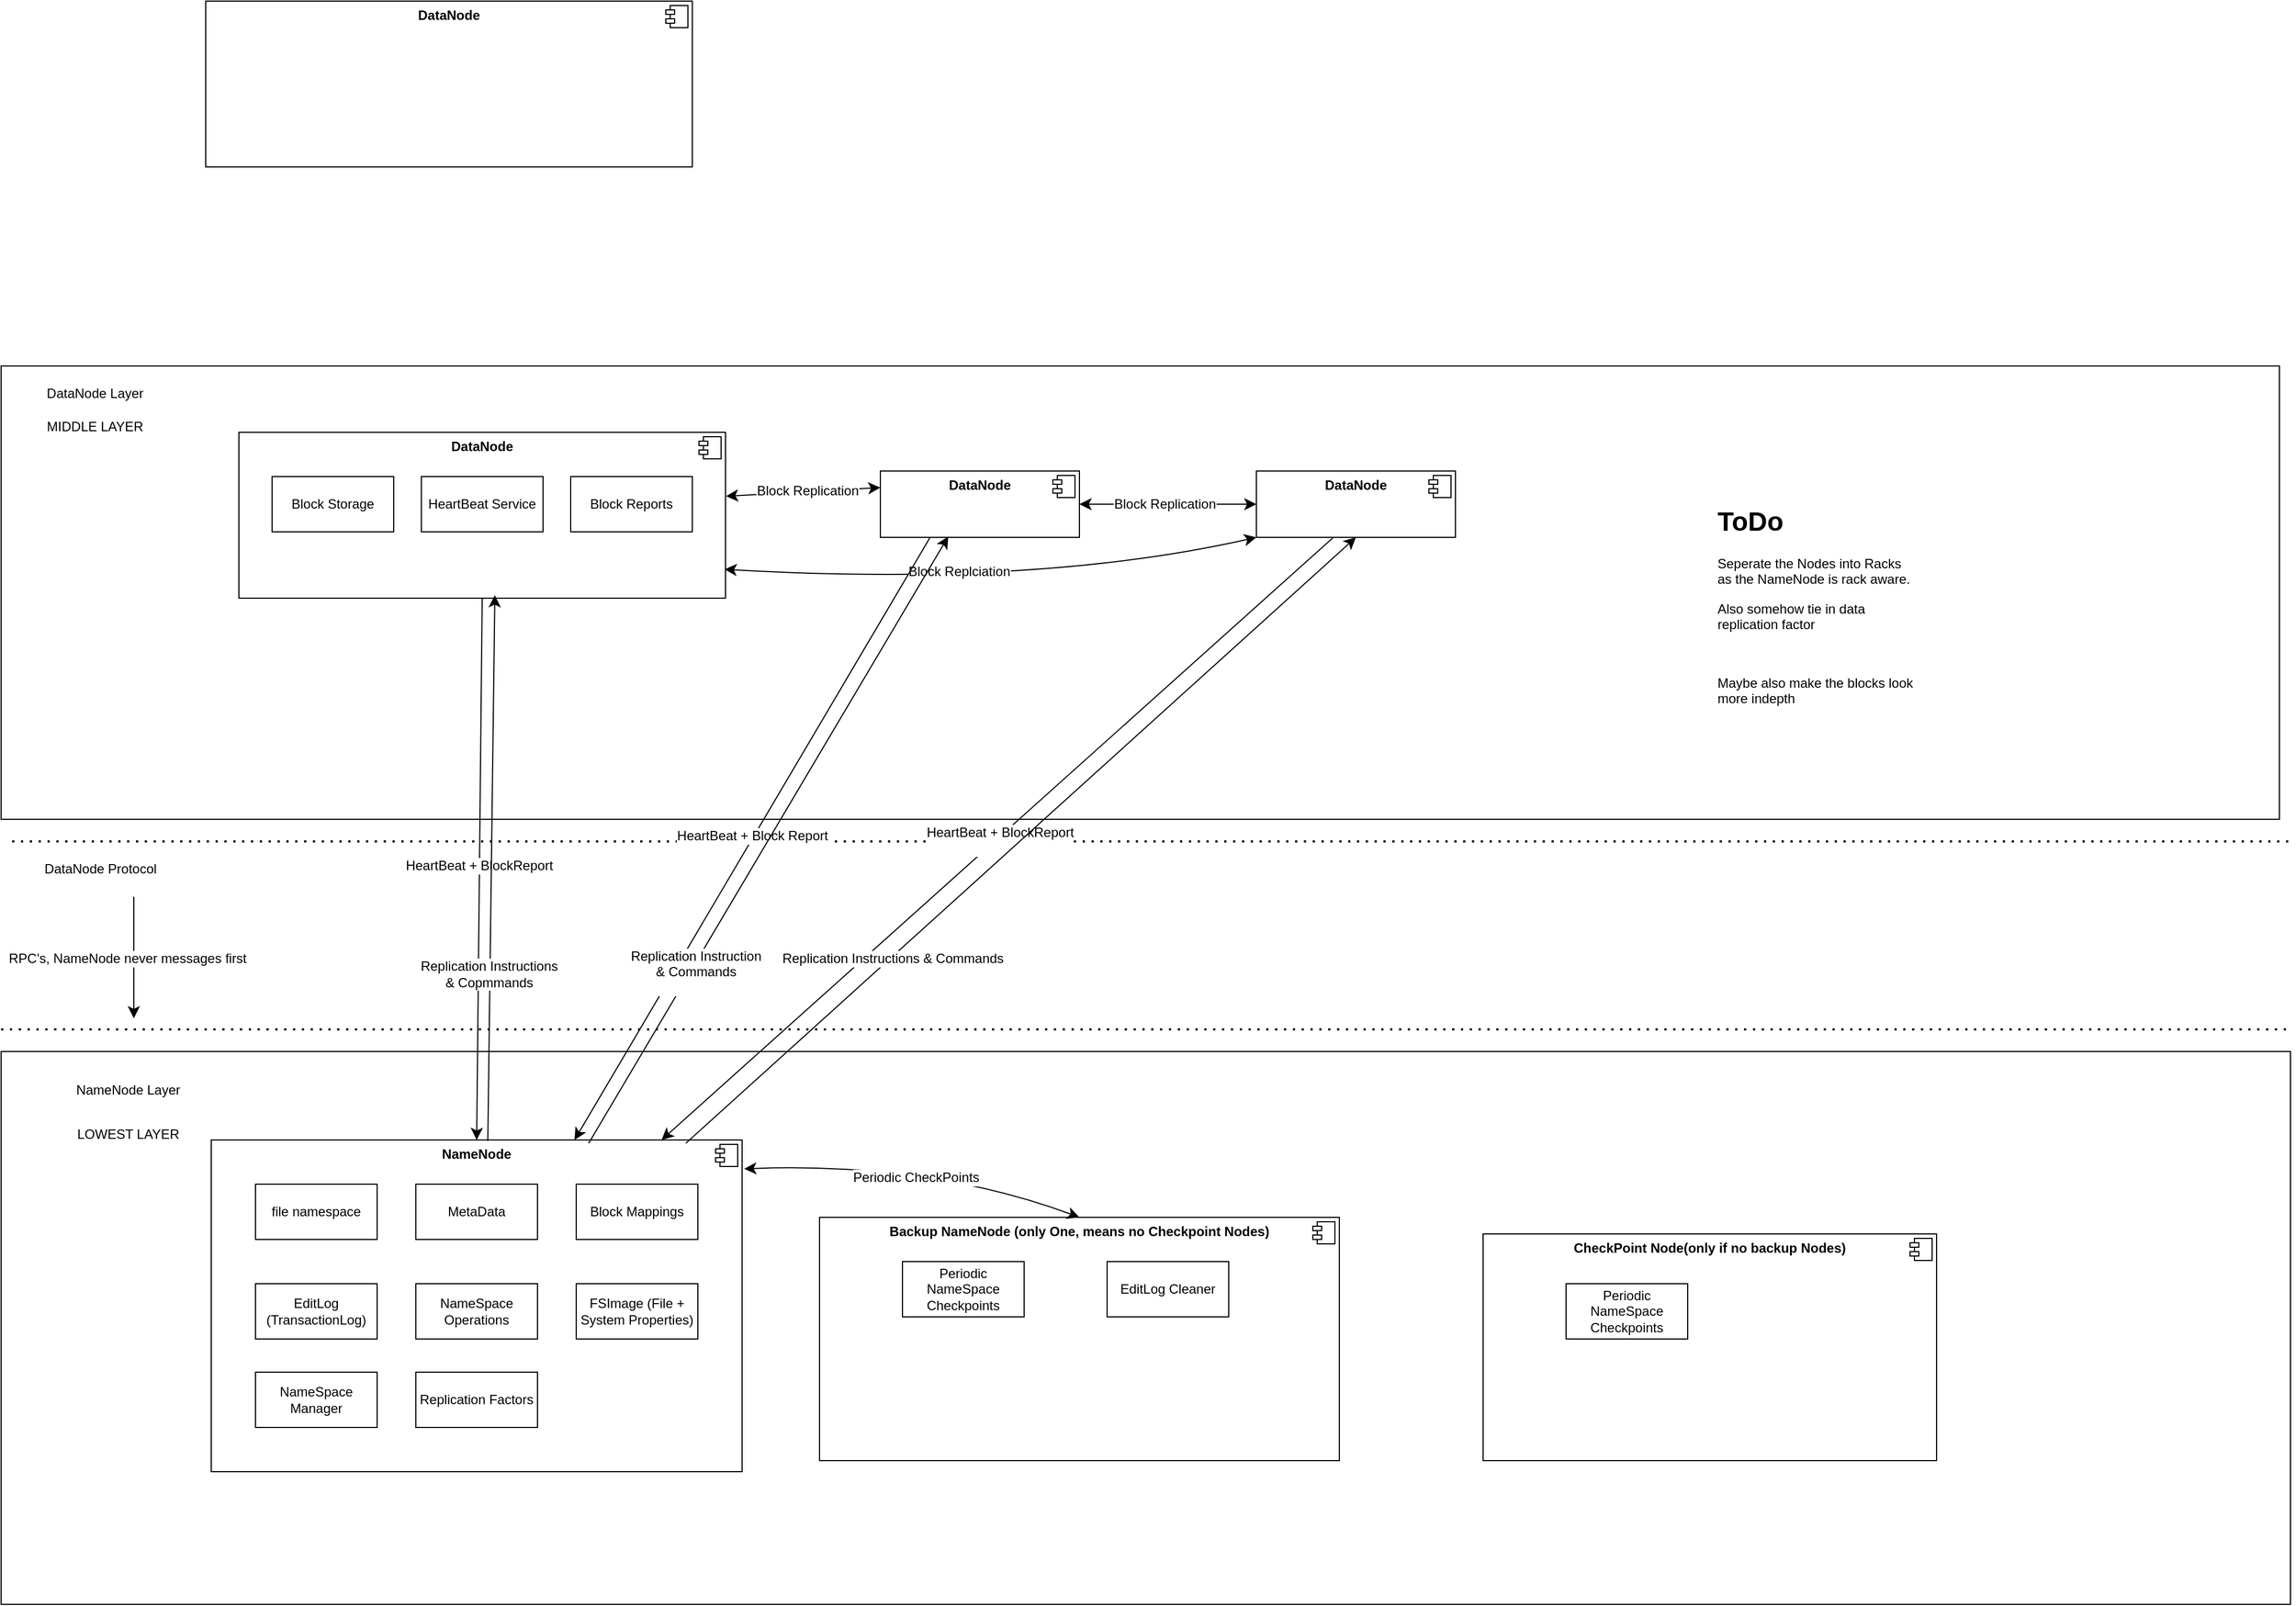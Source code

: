 <mxfile version="28.2.5">
  <diagram name="Page-1" id="KrD1nGRz9nBzj0eb4IKm">
    <mxGraphModel dx="3412" dy="2323" grid="1" gridSize="10" guides="1" tooltips="1" connect="1" arrows="1" fold="1" page="1" pageScale="1" pageWidth="850" pageHeight="1100" math="0" shadow="0">
      <root>
        <mxCell id="0" />
        <mxCell id="1" parent="0" />
        <mxCell id="y0q_RYzRmAZZay-ZsxTT-43" value="" style="rounded=0;whiteSpace=wrap;html=1;" parent="1" vertex="1">
          <mxGeometry x="-790" y="-40" width="2060" height="410" as="geometry" />
        </mxCell>
        <mxCell id="y0q_RYzRmAZZay-ZsxTT-31" value="" style="rounded=0;whiteSpace=wrap;html=1;" parent="1" vertex="1">
          <mxGeometry x="-790" y="580" width="2070" height="500" as="geometry" />
        </mxCell>
        <mxCell id="y0q_RYzRmAZZay-ZsxTT-1" value="&lt;p style=&quot;margin:0px;margin-top:6px;text-align:center;&quot;&gt;&lt;b&gt;NameNode&lt;/b&gt;&lt;/p&gt;&lt;p style=&quot;margin:0px;margin-top:6px;text-align:center;&quot;&gt;&lt;b&gt;&lt;br&gt;&lt;/b&gt;&lt;/p&gt;" style="align=left;overflow=fill;html=1;dropTarget=0;whiteSpace=wrap;" parent="1" vertex="1">
          <mxGeometry x="-600" y="660" width="480" height="300" as="geometry" />
        </mxCell>
        <mxCell id="y0q_RYzRmAZZay-ZsxTT-2" value="" style="shape=component;jettyWidth=8;jettyHeight=4;" parent="y0q_RYzRmAZZay-ZsxTT-1" vertex="1">
          <mxGeometry x="1" width="20" height="20" relative="1" as="geometry">
            <mxPoint x="-24" y="4" as="offset" />
          </mxGeometry>
        </mxCell>
        <mxCell id="y0q_RYzRmAZZay-ZsxTT-7" value="file namespace" style="html=1;whiteSpace=wrap;" parent="1" vertex="1">
          <mxGeometry x="-560" y="700" width="110" height="50" as="geometry" />
        </mxCell>
        <mxCell id="y0q_RYzRmAZZay-ZsxTT-9" value="Block Mappings" style="html=1;whiteSpace=wrap;" parent="1" vertex="1">
          <mxGeometry x="-270" y="700" width="110" height="50" as="geometry" />
        </mxCell>
        <mxCell id="y0q_RYzRmAZZay-ZsxTT-16" value="EditLog (TransactionLog)" style="html=1;whiteSpace=wrap;" parent="1" vertex="1">
          <mxGeometry x="-560" y="790" width="110" height="50" as="geometry" />
        </mxCell>
        <mxCell id="y0q_RYzRmAZZay-ZsxTT-17" value="FSImage (File + System Properties)" style="html=1;whiteSpace=wrap;" parent="1" vertex="1">
          <mxGeometry x="-270" y="790" width="110" height="50" as="geometry" />
        </mxCell>
        <mxCell id="y0q_RYzRmAZZay-ZsxTT-18" value="MetaData" style="html=1;whiteSpace=wrap;" parent="1" vertex="1">
          <mxGeometry x="-415" y="700" width="110" height="50" as="geometry" />
        </mxCell>
        <mxCell id="y0q_RYzRmAZZay-ZsxTT-19" value="NameSpace Operations" style="html=1;whiteSpace=wrap;" parent="1" vertex="1">
          <mxGeometry x="-415" y="790" width="110" height="50" as="geometry" />
        </mxCell>
        <mxCell id="y0q_RYzRmAZZay-ZsxTT-20" value="NameSpace Manager" style="html=1;whiteSpace=wrap;" parent="1" vertex="1">
          <mxGeometry x="-560" y="870" width="110" height="50" as="geometry" />
        </mxCell>
        <mxCell id="y0q_RYzRmAZZay-ZsxTT-21" value="Replication Factors" style="html=1;whiteSpace=wrap;" parent="1" vertex="1">
          <mxGeometry x="-415" y="870" width="110" height="50" as="geometry" />
        </mxCell>
        <mxCell id="y0q_RYzRmAZZay-ZsxTT-22" value="&lt;p style=&quot;margin:0px;margin-top:6px;text-align:center;&quot;&gt;&lt;b&gt;Backup NameNode (only One, means no Checkpoint Nodes)&lt;/b&gt;&lt;/p&gt;" style="align=left;overflow=fill;html=1;dropTarget=0;whiteSpace=wrap;" parent="1" vertex="1">
          <mxGeometry x="-50" y="730" width="470" height="220" as="geometry" />
        </mxCell>
        <mxCell id="y0q_RYzRmAZZay-ZsxTT-23" value="" style="shape=component;jettyWidth=8;jettyHeight=4;" parent="y0q_RYzRmAZZay-ZsxTT-22" vertex="1">
          <mxGeometry x="1" width="20" height="20" relative="1" as="geometry">
            <mxPoint x="-24" y="4" as="offset" />
          </mxGeometry>
        </mxCell>
        <mxCell id="y0q_RYzRmAZZay-ZsxTT-24" style="edgeStyle=none;curved=1;rounded=0;orthogonalLoop=1;jettySize=auto;html=1;exitX=1;exitY=1;exitDx=0;exitDy=0;fontSize=12;startSize=8;endSize=8;" parent="1" source="y0q_RYzRmAZZay-ZsxTT-22" target="y0q_RYzRmAZZay-ZsxTT-22" edge="1">
          <mxGeometry relative="1" as="geometry" />
        </mxCell>
        <mxCell id="y0q_RYzRmAZZay-ZsxTT-25" value="Periodic NameSpace Checkpoints" style="html=1;whiteSpace=wrap;" parent="1" vertex="1">
          <mxGeometry x="25" y="770" width="110" height="50" as="geometry" />
        </mxCell>
        <mxCell id="y0q_RYzRmAZZay-ZsxTT-26" value="&lt;p style=&quot;margin:0px;margin-top:6px;text-align:center;&quot;&gt;&lt;b&gt;CheckPoint Node(only if no backup Nodes)&lt;/b&gt;&lt;/p&gt;" style="align=left;overflow=fill;html=1;dropTarget=0;whiteSpace=wrap;" parent="1" vertex="1">
          <mxGeometry x="550" y="745" width="410" height="205" as="geometry" />
        </mxCell>
        <mxCell id="y0q_RYzRmAZZay-ZsxTT-27" value="" style="shape=component;jettyWidth=8;jettyHeight=4;" parent="y0q_RYzRmAZZay-ZsxTT-26" vertex="1">
          <mxGeometry x="1" width="20" height="20" relative="1" as="geometry">
            <mxPoint x="-24" y="4" as="offset" />
          </mxGeometry>
        </mxCell>
        <mxCell id="y0q_RYzRmAZZay-ZsxTT-28" style="edgeStyle=none;curved=1;rounded=0;orthogonalLoop=1;jettySize=auto;html=1;exitX=1;exitY=1;exitDx=0;exitDy=0;fontSize=12;startSize=8;endSize=8;" parent="1" source="y0q_RYzRmAZZay-ZsxTT-26" target="y0q_RYzRmAZZay-ZsxTT-26" edge="1">
          <mxGeometry relative="1" as="geometry" />
        </mxCell>
        <mxCell id="y0q_RYzRmAZZay-ZsxTT-29" value="Periodic NameSpace Checkpoints" style="html=1;whiteSpace=wrap;" parent="1" vertex="1">
          <mxGeometry x="625" y="790" width="110" height="50" as="geometry" />
        </mxCell>
        <mxCell id="y0q_RYzRmAZZay-ZsxTT-30" value="EditLog Cleaner" style="html=1;whiteSpace=wrap;" parent="1" vertex="1">
          <mxGeometry x="210" y="770" width="110" height="50" as="geometry" />
        </mxCell>
        <mxCell id="y0q_RYzRmAZZay-ZsxTT-32" value="NameNode Layer" style="text;html=1;align=center;verticalAlign=middle;whiteSpace=wrap;rounded=0;" parent="1" vertex="1">
          <mxGeometry x="-760" y="600" width="170" height="30" as="geometry" />
        </mxCell>
        <mxCell id="y0q_RYzRmAZZay-ZsxTT-33" value="LOWEST LAYER" style="text;html=1;align=center;verticalAlign=middle;whiteSpace=wrap;rounded=0;" parent="1" vertex="1">
          <mxGeometry x="-760" y="640" width="170" height="30" as="geometry" />
        </mxCell>
        <mxCell id="y0q_RYzRmAZZay-ZsxTT-34" value="&lt;p style=&quot;margin:0px;margin-top:6px;text-align:center;&quot;&gt;&lt;b&gt;DataNode&lt;/b&gt;&lt;/p&gt;" style="align=left;overflow=fill;html=1;dropTarget=0;whiteSpace=wrap;" parent="1" vertex="1">
          <mxGeometry x="-575" y="20" width="440" height="150" as="geometry" />
        </mxCell>
        <mxCell id="y0q_RYzRmAZZay-ZsxTT-35" value="" style="shape=component;jettyWidth=8;jettyHeight=4;" parent="y0q_RYzRmAZZay-ZsxTT-34" vertex="1">
          <mxGeometry x="1" width="20" height="20" relative="1" as="geometry">
            <mxPoint x="-24" y="4" as="offset" />
          </mxGeometry>
        </mxCell>
        <mxCell id="y0q_RYzRmAZZay-ZsxTT-36" value="Block Storage" style="html=1;whiteSpace=wrap;" parent="1" vertex="1">
          <mxGeometry x="-545" y="60" width="110" height="50" as="geometry" />
        </mxCell>
        <mxCell id="y0q_RYzRmAZZay-ZsxTT-37" value="HeartBeat Service" style="html=1;whiteSpace=wrap;" parent="1" vertex="1">
          <mxGeometry x="-410" y="60" width="110" height="50" as="geometry" />
        </mxCell>
        <mxCell id="y0q_RYzRmAZZay-ZsxTT-38" value="Block Reports" style="html=1;whiteSpace=wrap;" parent="1" vertex="1">
          <mxGeometry x="-275" y="60" width="110" height="50" as="geometry" />
        </mxCell>
        <mxCell id="y0q_RYzRmAZZay-ZsxTT-39" value="&lt;p style=&quot;margin:0px;margin-top:6px;text-align:center;&quot;&gt;&lt;b&gt;DataNode&lt;/b&gt;&lt;/p&gt;" style="align=left;overflow=fill;html=1;dropTarget=0;whiteSpace=wrap;" parent="1" vertex="1">
          <mxGeometry x="5" y="55" width="180" height="60" as="geometry" />
        </mxCell>
        <mxCell id="y0q_RYzRmAZZay-ZsxTT-40" value="" style="shape=component;jettyWidth=8;jettyHeight=4;" parent="y0q_RYzRmAZZay-ZsxTT-39" vertex="1">
          <mxGeometry x="1" width="20" height="20" relative="1" as="geometry">
            <mxPoint x="-24" y="4" as="offset" />
          </mxGeometry>
        </mxCell>
        <mxCell id="y0q_RYzRmAZZay-ZsxTT-41" value="&lt;p style=&quot;margin:0px;margin-top:6px;text-align:center;&quot;&gt;&lt;b&gt;DataNode&lt;/b&gt;&lt;/p&gt;" style="align=left;overflow=fill;html=1;dropTarget=0;whiteSpace=wrap;" parent="1" vertex="1">
          <mxGeometry x="345" y="55" width="180" height="60" as="geometry" />
        </mxCell>
        <mxCell id="y0q_RYzRmAZZay-ZsxTT-42" value="" style="shape=component;jettyWidth=8;jettyHeight=4;" parent="y0q_RYzRmAZZay-ZsxTT-41" vertex="1">
          <mxGeometry x="1" width="20" height="20" relative="1" as="geometry">
            <mxPoint x="-24" y="4" as="offset" />
          </mxGeometry>
        </mxCell>
        <mxCell id="y0q_RYzRmAZZay-ZsxTT-44" value="DataNode Layer" style="text;html=1;align=center;verticalAlign=middle;whiteSpace=wrap;rounded=0;" parent="1" vertex="1">
          <mxGeometry x="-765" y="-30" width="120" height="30" as="geometry" />
        </mxCell>
        <mxCell id="y0q_RYzRmAZZay-ZsxTT-45" value="MIDDLE LAYER" style="text;html=1;align=center;verticalAlign=middle;whiteSpace=wrap;rounded=0;" parent="1" vertex="1">
          <mxGeometry x="-765" width="120" height="30" as="geometry" />
        </mxCell>
        <mxCell id="y0q_RYzRmAZZay-ZsxTT-46" value="&lt;p style=&quot;margin:0px;margin-top:6px;text-align:center;&quot;&gt;&lt;b&gt;DataNode&lt;/b&gt;&lt;/p&gt;" style="align=left;overflow=fill;html=1;dropTarget=0;whiteSpace=wrap;" parent="1" vertex="1">
          <mxGeometry x="-605" y="-370" width="440" height="150" as="geometry" />
        </mxCell>
        <mxCell id="y0q_RYzRmAZZay-ZsxTT-47" value="" style="shape=component;jettyWidth=8;jettyHeight=4;" parent="y0q_RYzRmAZZay-ZsxTT-46" vertex="1">
          <mxGeometry x="1" width="20" height="20" relative="1" as="geometry">
            <mxPoint x="-24" y="4" as="offset" />
          </mxGeometry>
        </mxCell>
        <mxCell id="y0q_RYzRmAZZay-ZsxTT-48" value="" style="endArrow=classic;startArrow=classic;html=1;rounded=0;fontSize=12;startSize=8;endSize=8;curved=1;exitX=1.004;exitY=0.087;exitDx=0;exitDy=0;exitPerimeter=0;entryX=0.5;entryY=0;entryDx=0;entryDy=0;" parent="1" source="y0q_RYzRmAZZay-ZsxTT-1" target="y0q_RYzRmAZZay-ZsxTT-22" edge="1">
          <mxGeometry width="50" height="50" relative="1" as="geometry">
            <mxPoint x="430" y="480" as="sourcePoint" />
            <mxPoint x="480" y="430" as="targetPoint" />
            <Array as="points">
              <mxPoint x="50" y="680" />
            </Array>
          </mxGeometry>
        </mxCell>
        <mxCell id="y0q_RYzRmAZZay-ZsxTT-49" value="Periodic CheckPoints" style="edgeLabel;html=1;align=center;verticalAlign=middle;resizable=0;points=[];fontSize=12;" parent="y0q_RYzRmAZZay-ZsxTT-48" vertex="1" connectable="0">
          <mxGeometry x="-0.014" y="-13" relative="1" as="geometry">
            <mxPoint as="offset" />
          </mxGeometry>
        </mxCell>
        <mxCell id="y0q_RYzRmAZZay-ZsxTT-50" value="" style="endArrow=classic;startArrow=classic;html=1;rounded=0;fontSize=12;startSize=8;endSize=8;curved=1;entryX=1.001;entryY=0.385;entryDx=0;entryDy=0;entryPerimeter=0;exitX=0;exitY=0.25;exitDx=0;exitDy=0;" parent="1" source="y0q_RYzRmAZZay-ZsxTT-39" target="y0q_RYzRmAZZay-ZsxTT-34" edge="1">
          <mxGeometry width="50" height="50" relative="1" as="geometry">
            <mxPoint x="255" y="330" as="sourcePoint" />
            <mxPoint x="305" y="280" as="targetPoint" />
          </mxGeometry>
        </mxCell>
        <mxCell id="y0q_RYzRmAZZay-ZsxTT-51" value="Block Replication" style="edgeLabel;html=1;align=center;verticalAlign=middle;resizable=0;points=[];fontSize=12;" parent="y0q_RYzRmAZZay-ZsxTT-50" vertex="1" connectable="0">
          <mxGeometry x="-0.045" y="-1" relative="1" as="geometry">
            <mxPoint as="offset" />
          </mxGeometry>
        </mxCell>
        <mxCell id="y0q_RYzRmAZZay-ZsxTT-52" value="" style="endArrow=classic;startArrow=classic;html=1;rounded=0;fontSize=12;startSize=8;endSize=8;curved=1;entryX=0;entryY=0.5;entryDx=0;entryDy=0;exitX=1;exitY=0.5;exitDx=0;exitDy=0;" parent="1" source="y0q_RYzRmAZZay-ZsxTT-39" target="y0q_RYzRmAZZay-ZsxTT-41" edge="1">
          <mxGeometry width="50" height="50" relative="1" as="geometry">
            <mxPoint x="115" y="180" as="sourcePoint" />
            <mxPoint x="165" y="130" as="targetPoint" />
          </mxGeometry>
        </mxCell>
        <mxCell id="y0q_RYzRmAZZay-ZsxTT-53" value="Block Replication" style="edgeLabel;html=1;align=center;verticalAlign=middle;resizable=0;points=[];fontSize=12;" parent="y0q_RYzRmAZZay-ZsxTT-52" vertex="1" connectable="0">
          <mxGeometry x="-0.044" relative="1" as="geometry">
            <mxPoint as="offset" />
          </mxGeometry>
        </mxCell>
        <mxCell id="y0q_RYzRmAZZay-ZsxTT-54" value="" style="endArrow=classic;startArrow=classic;html=1;rounded=0;fontSize=12;startSize=8;endSize=8;curved=1;exitX=0.998;exitY=0.826;exitDx=0;exitDy=0;exitPerimeter=0;entryX=0;entryY=1;entryDx=0;entryDy=0;" parent="1" source="y0q_RYzRmAZZay-ZsxTT-34" target="y0q_RYzRmAZZay-ZsxTT-41" edge="1">
          <mxGeometry width="50" height="50" relative="1" as="geometry">
            <mxPoint x="115" y="180" as="sourcePoint" />
            <mxPoint x="165" y="130" as="targetPoint" />
            <Array as="points">
              <mxPoint x="145" y="160" />
            </Array>
          </mxGeometry>
        </mxCell>
        <mxCell id="y0q_RYzRmAZZay-ZsxTT-55" value="Block Replciation" style="edgeLabel;html=1;align=center;verticalAlign=middle;resizable=0;points=[];fontSize=12;" parent="y0q_RYzRmAZZay-ZsxTT-54" vertex="1" connectable="0">
          <mxGeometry x="-0.132" y="10" relative="1" as="geometry">
            <mxPoint as="offset" />
          </mxGeometry>
        </mxCell>
        <mxCell id="h_s1Iq67YSlkJ2WF-TGh-1" value="" style="endArrow=none;dashed=1;html=1;dashPattern=1 3;strokeWidth=2;rounded=0;fontSize=12;startSize=8;endSize=8;curved=1;" edge="1" parent="1">
          <mxGeometry width="50" height="50" relative="1" as="geometry">
            <mxPoint x="-780" y="390" as="sourcePoint" />
            <mxPoint x="1280" y="390" as="targetPoint" />
          </mxGeometry>
        </mxCell>
        <mxCell id="h_s1Iq67YSlkJ2WF-TGh-2" value="" style="endArrow=none;dashed=1;html=1;dashPattern=1 3;strokeWidth=2;rounded=0;fontSize=12;startSize=8;endSize=8;curved=1;" edge="1" parent="1">
          <mxGeometry width="50" height="50" relative="1" as="geometry">
            <mxPoint x="-790" y="560" as="sourcePoint" />
            <mxPoint x="1281.538" y="560" as="targetPoint" />
          </mxGeometry>
        </mxCell>
        <mxCell id="h_s1Iq67YSlkJ2WF-TGh-3" value="DataNode Protocol" style="text;html=1;align=center;verticalAlign=middle;whiteSpace=wrap;rounded=0;" vertex="1" parent="1">
          <mxGeometry x="-780" y="400" width="160" height="30" as="geometry" />
        </mxCell>
        <mxCell id="h_s1Iq67YSlkJ2WF-TGh-4" value="" style="endArrow=classic;html=1;rounded=0;fontSize=12;startSize=8;endSize=8;curved=1;exitX=0.5;exitY=1;exitDx=0;exitDy=0;entryX=0.5;entryY=0;entryDx=0;entryDy=0;" edge="1" parent="1" source="y0q_RYzRmAZZay-ZsxTT-34" target="y0q_RYzRmAZZay-ZsxTT-1">
          <mxGeometry width="50" height="50" relative="1" as="geometry">
            <mxPoint x="-310" y="420" as="sourcePoint" />
            <mxPoint x="50" y="400" as="targetPoint" />
          </mxGeometry>
        </mxCell>
        <mxCell id="h_s1Iq67YSlkJ2WF-TGh-9" value="HeartBeat + BlockReport" style="edgeLabel;html=1;align=center;verticalAlign=middle;resizable=0;points=[];fontSize=12;" vertex="1" connectable="0" parent="h_s1Iq67YSlkJ2WF-TGh-4">
          <mxGeometry x="-0.015" y="-1" relative="1" as="geometry">
            <mxPoint as="offset" />
          </mxGeometry>
        </mxCell>
        <mxCell id="h_s1Iq67YSlkJ2WF-TGh-5" value="" style="endArrow=classic;html=1;rounded=0;fontSize=12;startSize=8;endSize=8;curved=1;exitX=0.25;exitY=1;exitDx=0;exitDy=0;" edge="1" parent="1" source="y0q_RYzRmAZZay-ZsxTT-39" target="y0q_RYzRmAZZay-ZsxTT-1">
          <mxGeometry width="50" height="50" relative="1" as="geometry">
            <mxPoint x="-55" y="480" as="sourcePoint" />
            <mxPoint x="-60" y="970" as="targetPoint" />
          </mxGeometry>
        </mxCell>
        <mxCell id="h_s1Iq67YSlkJ2WF-TGh-8" value="HeartBeat + Block Report" style="edgeLabel;html=1;align=center;verticalAlign=middle;resizable=0;points=[];fontSize=12;" vertex="1" connectable="0" parent="h_s1Iq67YSlkJ2WF-TGh-5">
          <mxGeometry x="-0.008" y="-2" relative="1" as="geometry">
            <mxPoint as="offset" />
          </mxGeometry>
        </mxCell>
        <mxCell id="h_s1Iq67YSlkJ2WF-TGh-6" value="" style="endArrow=classic;html=1;rounded=0;fontSize=12;startSize=8;endSize=8;curved=1;exitX=0.384;exitY=1.008;exitDx=0;exitDy=0;exitPerimeter=0;" edge="1" parent="1" source="y0q_RYzRmAZZay-ZsxTT-41" target="y0q_RYzRmAZZay-ZsxTT-1">
          <mxGeometry width="50" height="50" relative="1" as="geometry">
            <mxPoint x="135" y="440" as="sourcePoint" />
            <mxPoint x="130" y="930" as="targetPoint" />
          </mxGeometry>
        </mxCell>
        <mxCell id="h_s1Iq67YSlkJ2WF-TGh-7" value="HeartBeat + BlockReport&lt;div&gt;&lt;br&gt;&lt;/div&gt;" style="edgeLabel;html=1;align=center;verticalAlign=middle;resizable=0;points=[];fontSize=12;" vertex="1" connectable="0" parent="h_s1Iq67YSlkJ2WF-TGh-6">
          <mxGeometry x="-0.001" y="2" relative="1" as="geometry">
            <mxPoint x="1" as="offset" />
          </mxGeometry>
        </mxCell>
        <mxCell id="h_s1Iq67YSlkJ2WF-TGh-10" value="&lt;h1 style=&quot;margin-top: 0px;&quot;&gt;ToDo&lt;/h1&gt;&lt;p&gt;Seperate the Nodes into Racks as the NameNode is rack aware.&lt;/p&gt;&lt;p&gt;Also somehow tie in data replication factor&lt;/p&gt;&lt;p&gt;&lt;br&gt;&lt;/p&gt;&lt;p&gt;Maybe also make the blocks look more indepth&lt;/p&gt;&lt;p&gt;&lt;br&gt;&lt;/p&gt;" style="text;html=1;whiteSpace=wrap;overflow=hidden;rounded=0;" vertex="1" parent="1">
          <mxGeometry x="760" y="80" width="180" height="250" as="geometry" />
        </mxCell>
        <mxCell id="h_s1Iq67YSlkJ2WF-TGh-11" value="" style="endArrow=classic;html=1;rounded=0;fontSize=12;startSize=8;endSize=8;curved=1;" edge="1" parent="1">
          <mxGeometry width="50" height="50" relative="1" as="geometry">
            <mxPoint x="-670" y="440" as="sourcePoint" />
            <mxPoint x="-670" y="550" as="targetPoint" />
          </mxGeometry>
        </mxCell>
        <mxCell id="h_s1Iq67YSlkJ2WF-TGh-12" value="RPC&#39;s, NameNode never messages first" style="edgeLabel;html=1;align=center;verticalAlign=middle;resizable=0;points=[];fontSize=12;" vertex="1" connectable="0" parent="h_s1Iq67YSlkJ2WF-TGh-11">
          <mxGeometry x="0.011" y="-6" relative="1" as="geometry">
            <mxPoint as="offset" />
          </mxGeometry>
        </mxCell>
        <mxCell id="h_s1Iq67YSlkJ2WF-TGh-13" value="" style="endArrow=classic;html=1;rounded=0;fontSize=12;startSize=8;endSize=8;curved=1;exitX=0.521;exitY=0.003;exitDx=0;exitDy=0;exitPerimeter=0;entryX=0.526;entryY=0.982;entryDx=0;entryDy=0;entryPerimeter=0;" edge="1" parent="1" source="y0q_RYzRmAZZay-ZsxTT-1" target="y0q_RYzRmAZZay-ZsxTT-34">
          <mxGeometry width="50" height="50" relative="1" as="geometry">
            <mxPoint x="-30" y="470" as="sourcePoint" />
            <mxPoint x="20" y="420" as="targetPoint" />
          </mxGeometry>
        </mxCell>
        <mxCell id="h_s1Iq67YSlkJ2WF-TGh-14" value="Replication Instructions&lt;div&gt;&amp;amp; Copmmands&lt;/div&gt;" style="edgeLabel;html=1;align=center;verticalAlign=middle;resizable=0;points=[];fontSize=12;" vertex="1" connectable="0" parent="h_s1Iq67YSlkJ2WF-TGh-13">
          <mxGeometry x="-0.388" y="1" relative="1" as="geometry">
            <mxPoint as="offset" />
          </mxGeometry>
        </mxCell>
        <mxCell id="h_s1Iq67YSlkJ2WF-TGh-15" value="" style="endArrow=classic;html=1;rounded=0;fontSize=12;startSize=8;endSize=8;curved=1;entryX=0.341;entryY=0.987;entryDx=0;entryDy=0;entryPerimeter=0;exitX=0.711;exitY=0.01;exitDx=0;exitDy=0;exitPerimeter=0;" edge="1" parent="1" source="y0q_RYzRmAZZay-ZsxTT-1" target="y0q_RYzRmAZZay-ZsxTT-39">
          <mxGeometry width="50" height="50" relative="1" as="geometry">
            <mxPoint x="-110" y="390" as="sourcePoint" />
            <mxPoint x="-60" y="340" as="targetPoint" />
          </mxGeometry>
        </mxCell>
        <mxCell id="h_s1Iq67YSlkJ2WF-TGh-16" value="Replication Instruction&lt;div&gt;&amp;amp; Commands&lt;/div&gt;&lt;div&gt;&lt;br&gt;&lt;/div&gt;" style="edgeLabel;html=1;align=center;verticalAlign=middle;resizable=0;points=[];fontSize=12;" vertex="1" connectable="0" parent="h_s1Iq67YSlkJ2WF-TGh-15">
          <mxGeometry x="-0.428" y="-4" relative="1" as="geometry">
            <mxPoint as="offset" />
          </mxGeometry>
        </mxCell>
        <mxCell id="h_s1Iq67YSlkJ2WF-TGh-17" value="" style="endArrow=classic;html=1;rounded=0;fontSize=12;startSize=8;endSize=8;curved=1;exitX=0.894;exitY=0.01;exitDx=0;exitDy=0;exitPerimeter=0;entryX=0.5;entryY=1;entryDx=0;entryDy=0;" edge="1" parent="1" source="y0q_RYzRmAZZay-ZsxTT-1" target="y0q_RYzRmAZZay-ZsxTT-41">
          <mxGeometry width="50" height="50" relative="1" as="geometry">
            <mxPoint x="-110" y="390" as="sourcePoint" />
            <mxPoint x="-60" y="340" as="targetPoint" />
          </mxGeometry>
        </mxCell>
        <mxCell id="h_s1Iq67YSlkJ2WF-TGh-18" value="Replication Instructions &amp;amp; Commands" style="edgeLabel;html=1;align=center;verticalAlign=middle;resizable=0;points=[];fontSize=12;" vertex="1" connectable="0" parent="h_s1Iq67YSlkJ2WF-TGh-17">
          <mxGeometry x="-0.387" y="-1" relative="1" as="geometry">
            <mxPoint as="offset" />
          </mxGeometry>
        </mxCell>
      </root>
    </mxGraphModel>
  </diagram>
</mxfile>
